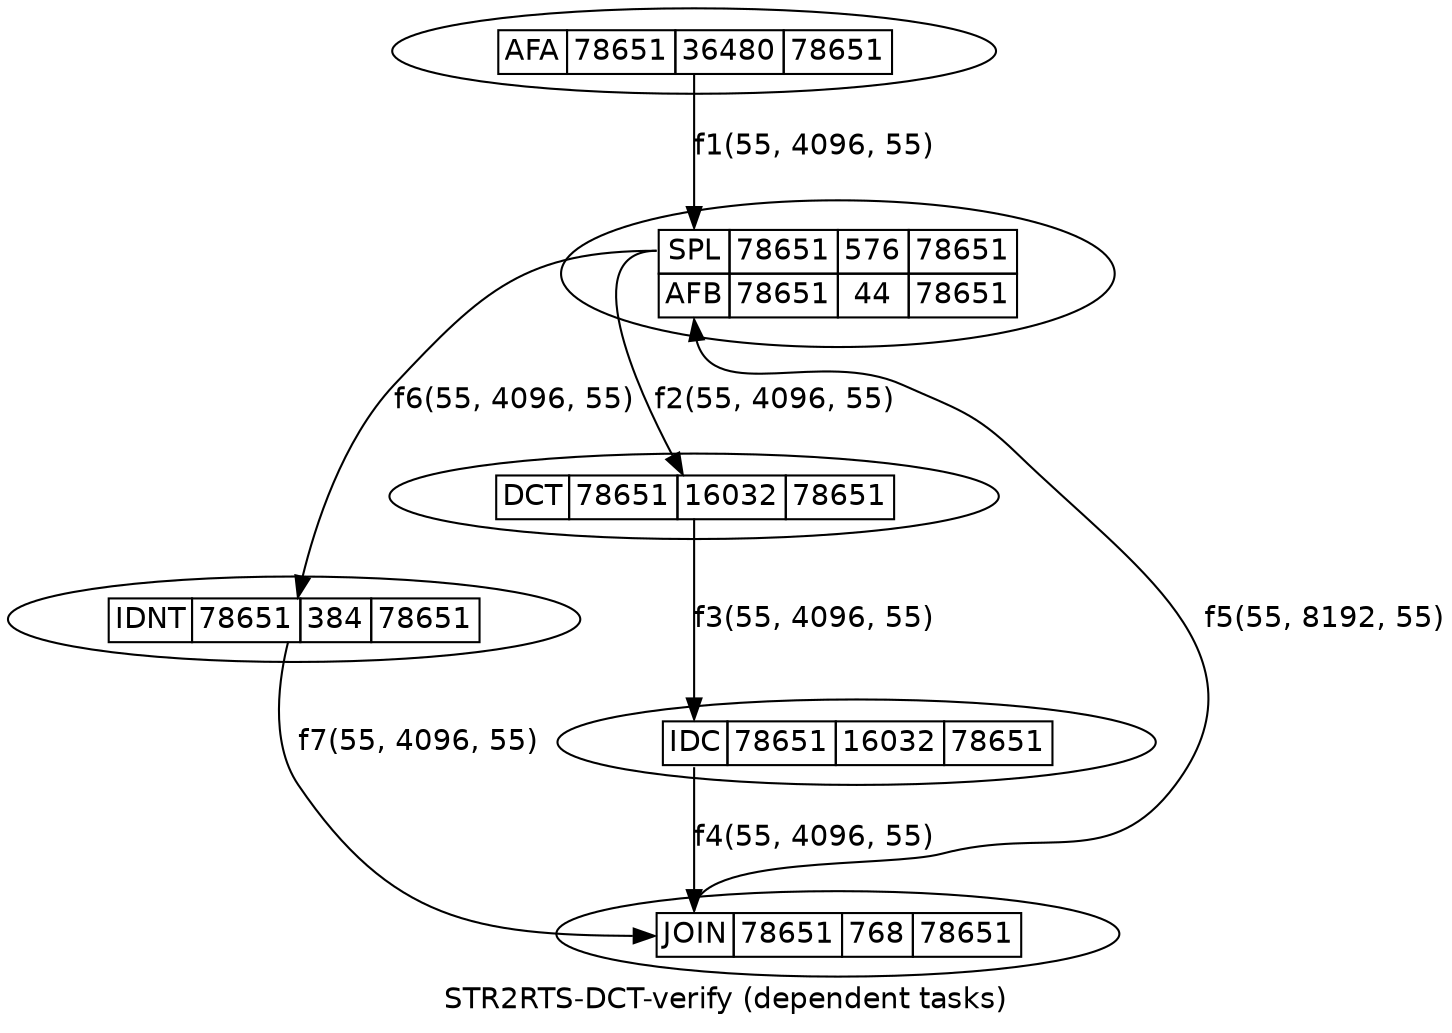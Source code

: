 digraph D {
	graph [fontname = "helvetica", label = "STR2RTS-DCT-verify (dependent tasks)"];
	node [fontname = "helvetica"];
	edge [fontname = "helvetica"];

	0 [ label=<
	<table port="AFA" border="0" cellborder="1" cellspacing="0">
		<tr><td>AFA</td><td>78651</td><td>36480</td><td>78651</td></tr>
    </table>
	>];
 
	1 [ label=<
	<table port="IDNT" border="0" cellborder="1" cellspacing="0">
		<tr><td>IDNT</td><td>78651</td><td>384</td><td>78651</td></tr>
    </table>
	>];

	2 [ label=<
	<table port="DCT" border="0" cellborder="1" cellspacing="0">
		<tr><td>DCT</td><td>78651</td><td>16032</td><td>78651</td></tr>
    </table>
	>];
 
	3 [ label=<
	<table  border="0" cellborder="1" cellspacing="0">
		<tr><td port="SPL">SPL</td><td>78651</td><td>576</td><td>78651</td></tr>
		<tr><td port="AFB">AFB</td><td>78651</td><td>44</td><td>78651</td></tr>
    </table>
	>];

	4 [ label=<
	<table  border="0" cellborder="1" cellspacing="0">
		<tr><td port="IDC">IDC</td><td>78651</td><td>16032</td><td>78651</td></tr>
    </table>
	>];

	5 [ label=<
	<table  border="0" cellborder="1" cellspacing="0">
		<tr><td port="JOIN">JOIN</td><td>78651</td><td>768</td><td>78651</td></tr>
    </table>
	>];

	0:AFA  -> 3:SPL  [ label = "f1(55, 4096, 55)"];
	3:SPL  -> 2:DCT  [ label = "f2(55, 4096, 55)"];
	3:SPL  -> 1:IDNT [ label = "f6(55, 4096, 55)"];
	2:DCT  -> 4:IDC  [ label = "f3(55, 4096, 55)"];
	4:IDC  -> 5:JOIN [ label = "f4(55, 4096, 55)"];
	1:IDNT -> 5:JOIN [ label = "f7(55, 4096, 55)"];	
	5:JOIN -> 3:AFB  [ label = "f5(55, 8192, 55)"];
}
